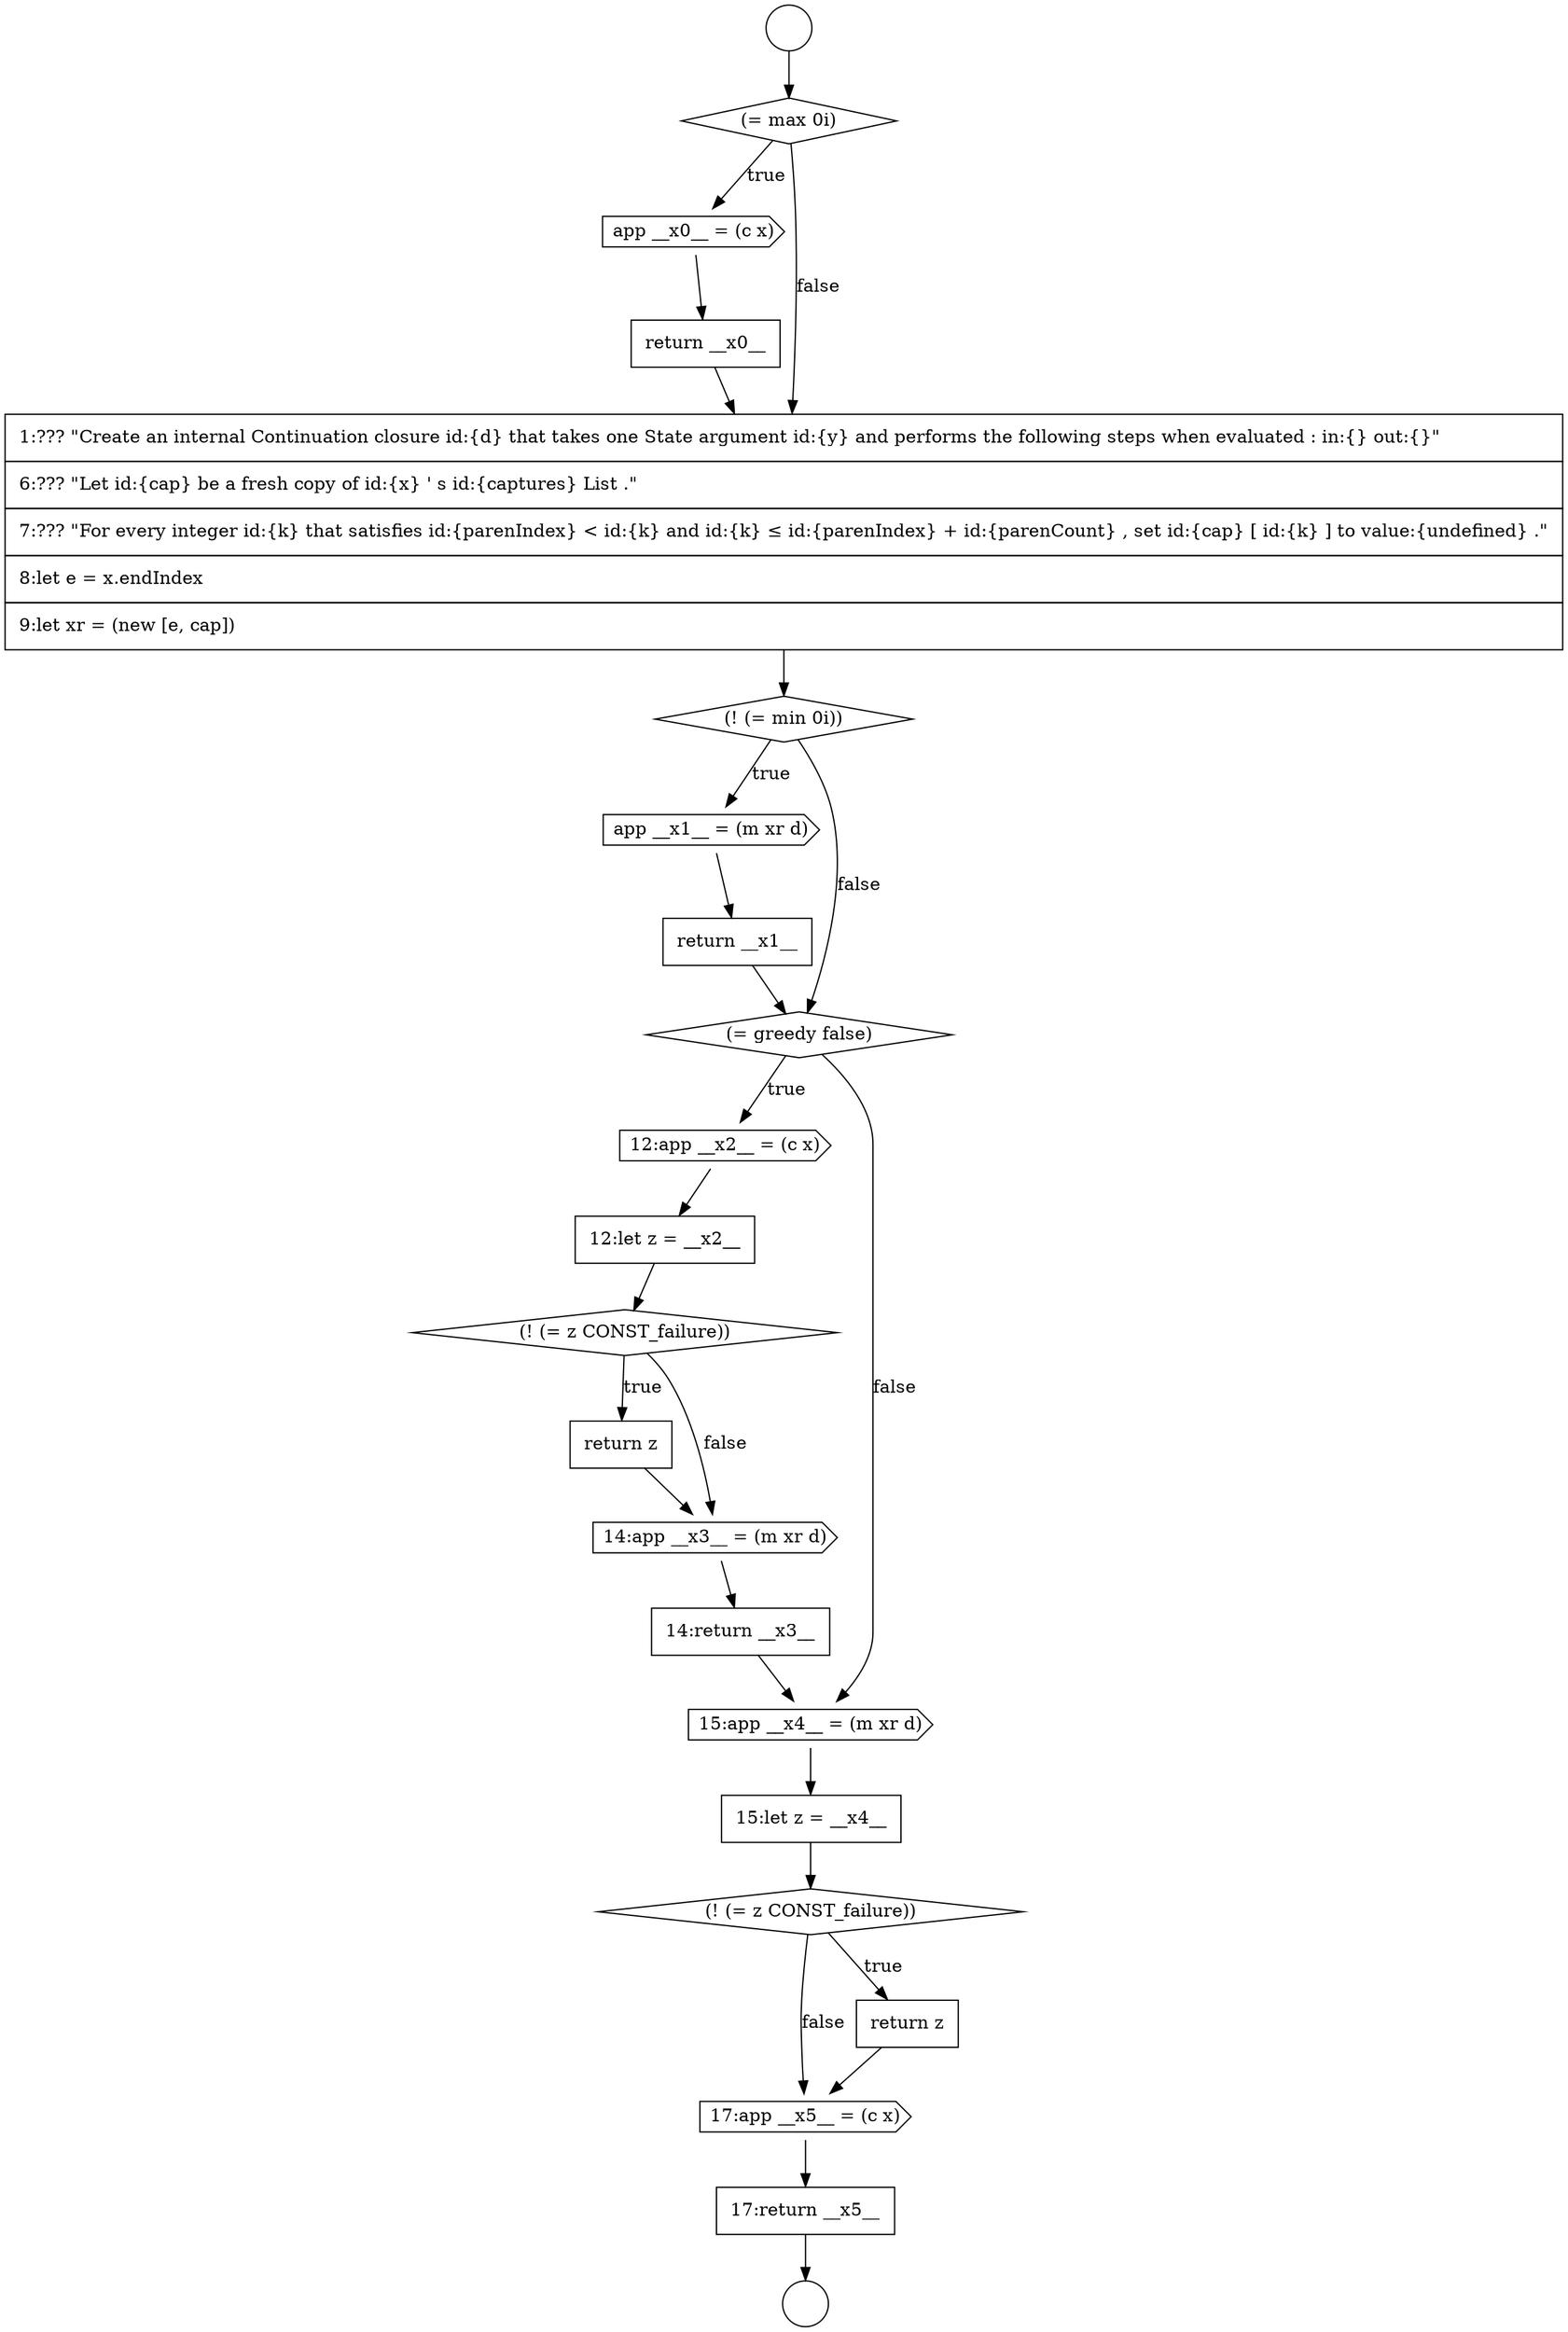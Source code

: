 digraph {
  node12575 [shape=none, margin=0, label=<<font color="black">
    <table border="0" cellborder="1" cellspacing="0" cellpadding="10">
      <tr><td align="left">15:let z = __x4__</td></tr>
    </table>
  </font>> color="black" fillcolor="white" style=filled]
  node12568 [shape=cds, label=<<font color="black">12:app __x2__ = (c x)</font>> color="black" fillcolor="white" style=filled]
  node12578 [shape=cds, label=<<font color="black">17:app __x5__ = (c x)</font>> color="black" fillcolor="white" style=filled]
  node12559 [shape=circle label=" " color="black" fillcolor="white" style=filled]
  node12565 [shape=cds, label=<<font color="black">app __x1__ = (m xr d)</font>> color="black" fillcolor="white" style=filled]
  node12571 [shape=none, margin=0, label=<<font color="black">
    <table border="0" cellborder="1" cellspacing="0" cellpadding="10">
      <tr><td align="left">return z</td></tr>
    </table>
  </font>> color="black" fillcolor="white" style=filled]
  node12558 [shape=circle label=" " color="black" fillcolor="white" style=filled]
  node12577 [shape=none, margin=0, label=<<font color="black">
    <table border="0" cellborder="1" cellspacing="0" cellpadding="10">
      <tr><td align="left">return z</td></tr>
    </table>
  </font>> color="black" fillcolor="white" style=filled]
  node12566 [shape=none, margin=0, label=<<font color="black">
    <table border="0" cellborder="1" cellspacing="0" cellpadding="10">
      <tr><td align="left">return __x1__</td></tr>
    </table>
  </font>> color="black" fillcolor="white" style=filled]
  node12574 [shape=cds, label=<<font color="black">15:app __x4__ = (m xr d)</font>> color="black" fillcolor="white" style=filled]
  node12567 [shape=diamond, label=<<font color="black">(= greedy false)</font>> color="black" fillcolor="white" style=filled]
  node12560 [shape=diamond, label=<<font color="black">(= max 0i)</font>> color="black" fillcolor="white" style=filled]
  node12579 [shape=none, margin=0, label=<<font color="black">
    <table border="0" cellborder="1" cellspacing="0" cellpadding="10">
      <tr><td align="left">17:return __x5__</td></tr>
    </table>
  </font>> color="black" fillcolor="white" style=filled]
  node12564 [shape=diamond, label=<<font color="black">(! (= min 0i))</font>> color="black" fillcolor="white" style=filled]
  node12570 [shape=diamond, label=<<font color="black">(! (= z CONST_failure))</font>> color="black" fillcolor="white" style=filled]
  node12561 [shape=cds, label=<<font color="black">app __x0__ = (c x)</font>> color="black" fillcolor="white" style=filled]
  node12576 [shape=diamond, label=<<font color="black">(! (= z CONST_failure))</font>> color="black" fillcolor="white" style=filled]
  node12572 [shape=cds, label=<<font color="black">14:app __x3__ = (m xr d)</font>> color="black" fillcolor="white" style=filled]
  node12562 [shape=none, margin=0, label=<<font color="black">
    <table border="0" cellborder="1" cellspacing="0" cellpadding="10">
      <tr><td align="left">return __x0__</td></tr>
    </table>
  </font>> color="black" fillcolor="white" style=filled]
  node12573 [shape=none, margin=0, label=<<font color="black">
    <table border="0" cellborder="1" cellspacing="0" cellpadding="10">
      <tr><td align="left">14:return __x3__</td></tr>
    </table>
  </font>> color="black" fillcolor="white" style=filled]
  node12563 [shape=none, margin=0, label=<<font color="black">
    <table border="0" cellborder="1" cellspacing="0" cellpadding="10">
      <tr><td align="left">1:??? &quot;Create an internal Continuation closure id:{d} that takes one State argument id:{y} and performs the following steps when evaluated : in:{} out:{}&quot;</td></tr>
      <tr><td align="left">6:??? &quot;Let id:{cap} be a fresh copy of id:{x} ' s id:{captures} List .&quot;</td></tr>
      <tr><td align="left">7:??? &quot;For every integer id:{k} that satisfies id:{parenIndex} &lt; id:{k} and id:{k} &le; id:{parenIndex} + id:{parenCount} , set id:{cap} [ id:{k} ] to value:{undefined} .&quot;</td></tr>
      <tr><td align="left">8:let e = x.endIndex</td></tr>
      <tr><td align="left">9:let xr = (new [e, cap])</td></tr>
    </table>
  </font>> color="black" fillcolor="white" style=filled]
  node12569 [shape=none, margin=0, label=<<font color="black">
    <table border="0" cellborder="1" cellspacing="0" cellpadding="10">
      <tr><td align="left">12:let z = __x2__</td></tr>
    </table>
  </font>> color="black" fillcolor="white" style=filled]
  node12562 -> node12563 [ color="black"]
  node12560 -> node12561 [label=<<font color="black">true</font>> color="black"]
  node12560 -> node12563 [label=<<font color="black">false</font>> color="black"]
  node12563 -> node12564 [ color="black"]
  node12575 -> node12576 [ color="black"]
  node12579 -> node12559 [ color="black"]
  node12569 -> node12570 [ color="black"]
  node12566 -> node12567 [ color="black"]
  node12564 -> node12565 [label=<<font color="black">true</font>> color="black"]
  node12564 -> node12567 [label=<<font color="black">false</font>> color="black"]
  node12573 -> node12574 [ color="black"]
  node12565 -> node12566 [ color="black"]
  node12578 -> node12579 [ color="black"]
  node12561 -> node12562 [ color="black"]
  node12572 -> node12573 [ color="black"]
  node12571 -> node12572 [ color="black"]
  node12570 -> node12571 [label=<<font color="black">true</font>> color="black"]
  node12570 -> node12572 [label=<<font color="black">false</font>> color="black"]
  node12574 -> node12575 [ color="black"]
  node12558 -> node12560 [ color="black"]
  node12577 -> node12578 [ color="black"]
  node12567 -> node12568 [label=<<font color="black">true</font>> color="black"]
  node12567 -> node12574 [label=<<font color="black">false</font>> color="black"]
  node12576 -> node12577 [label=<<font color="black">true</font>> color="black"]
  node12576 -> node12578 [label=<<font color="black">false</font>> color="black"]
  node12568 -> node12569 [ color="black"]
}
